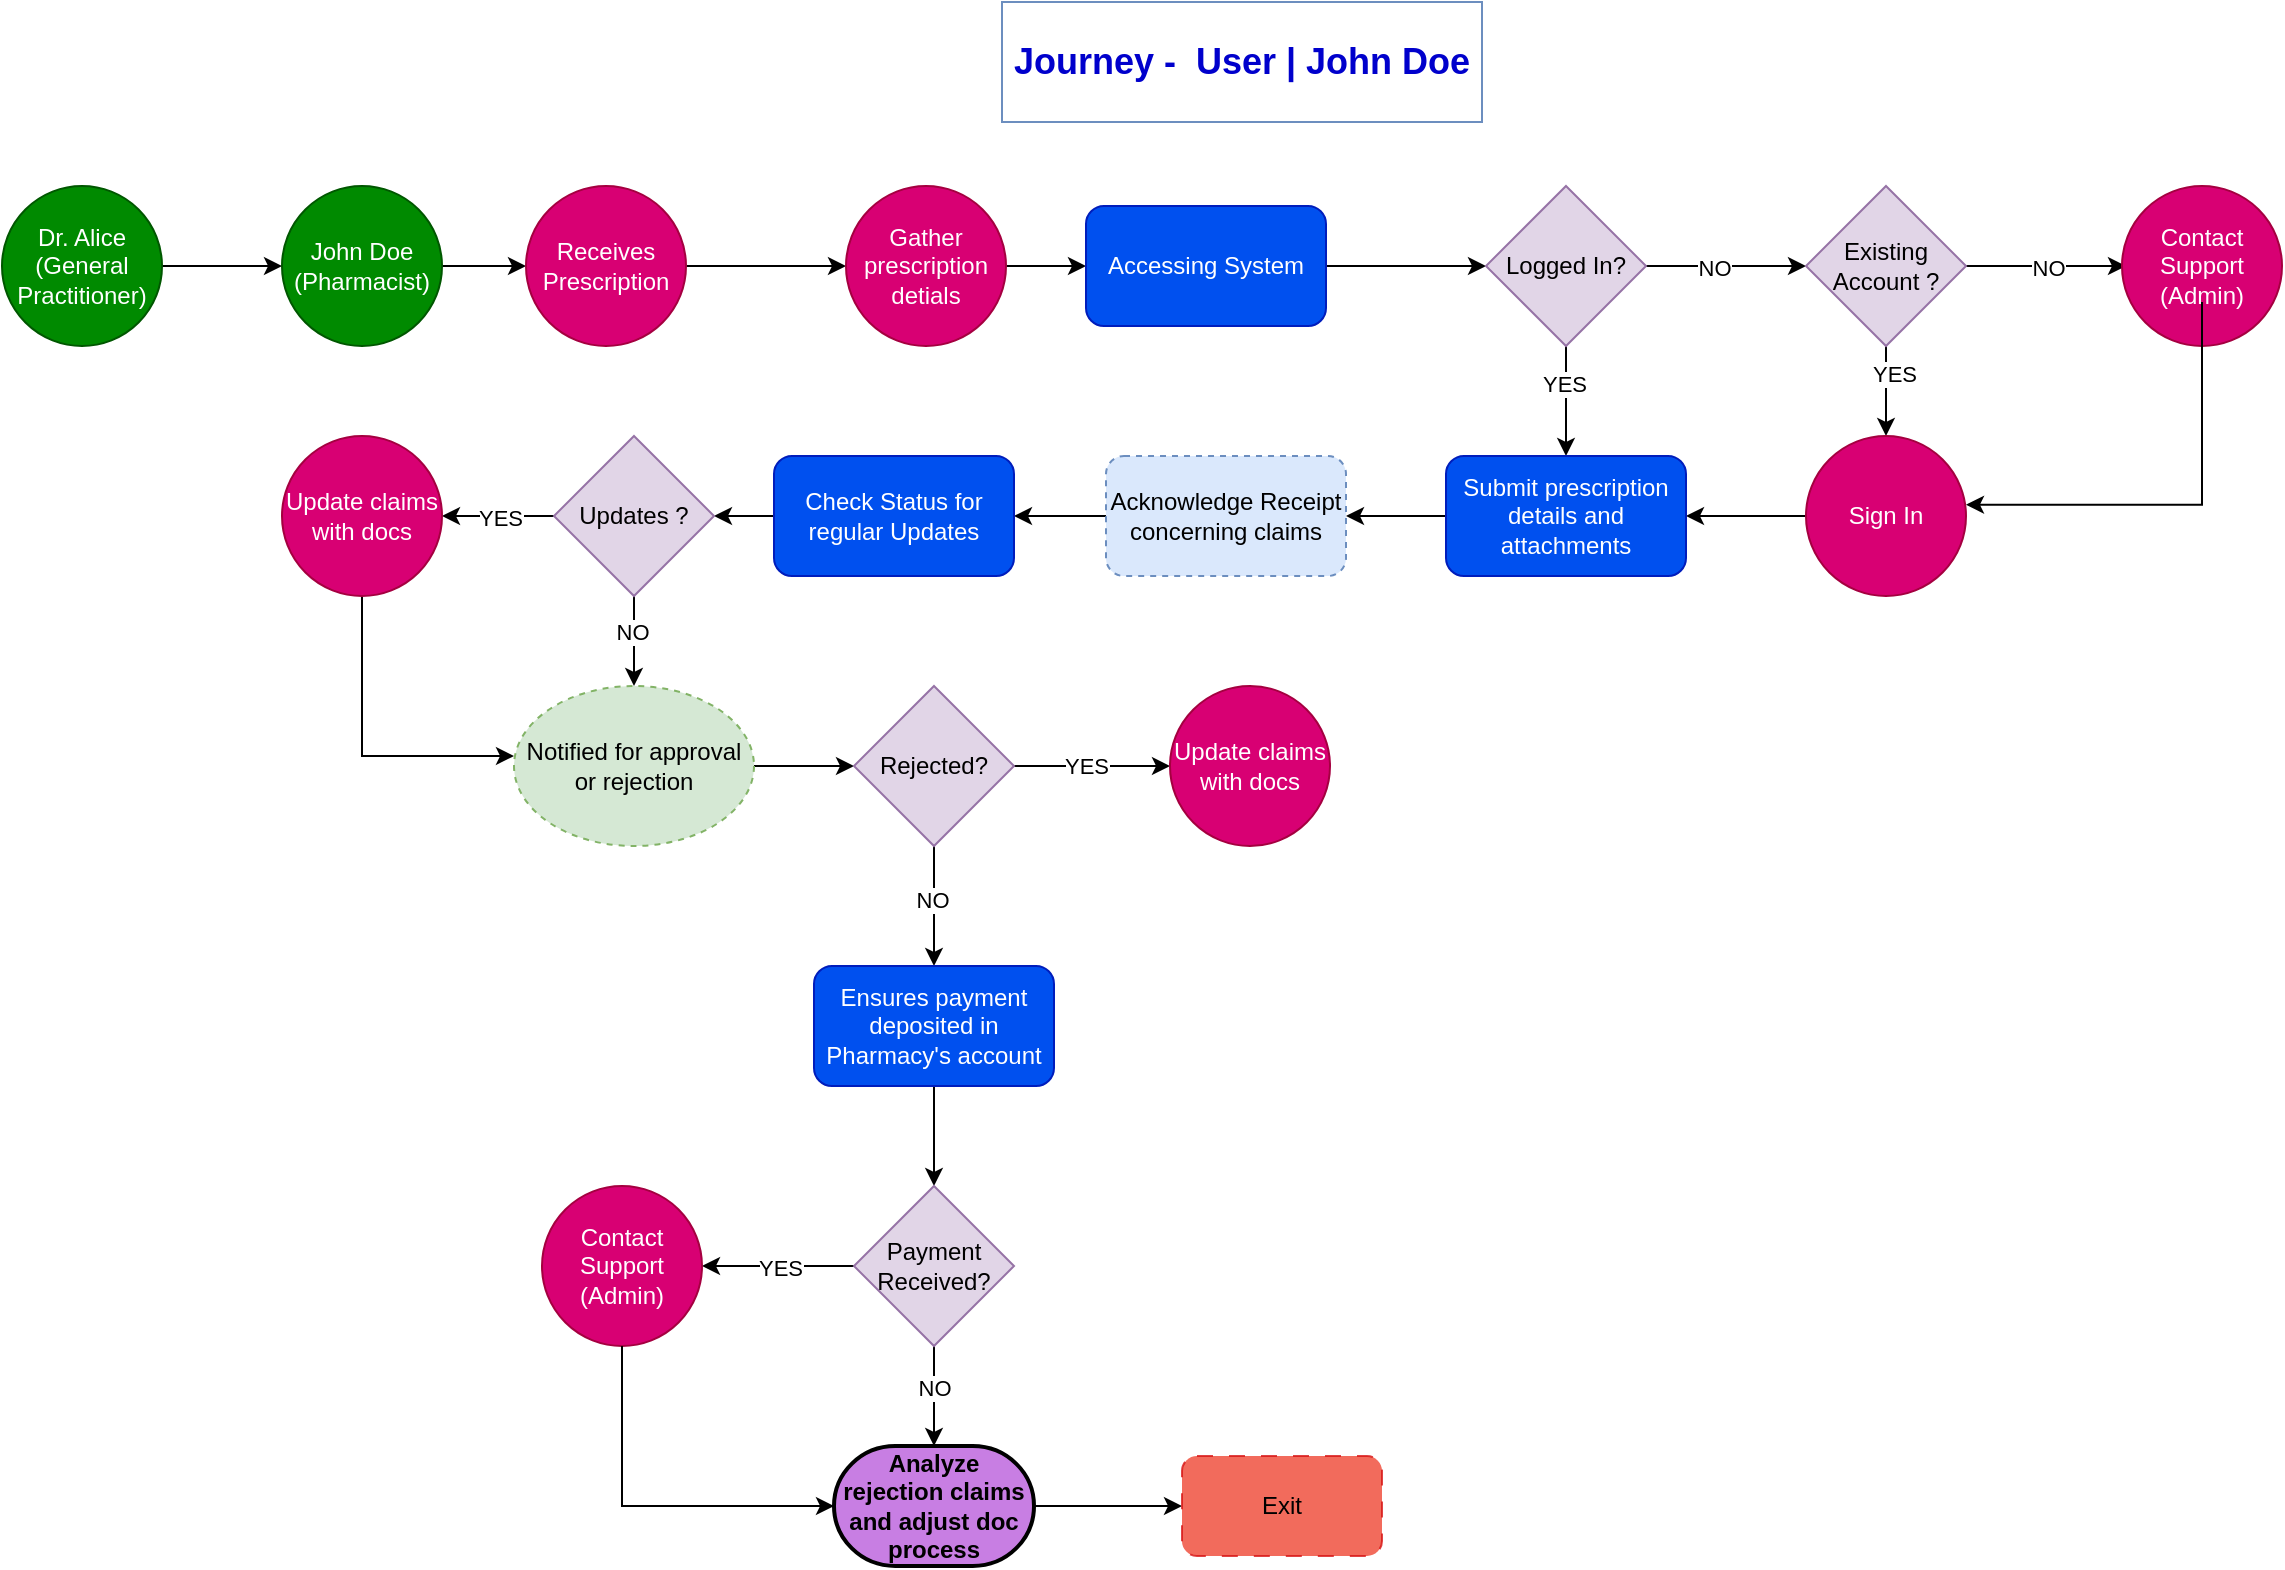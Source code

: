 <mxfile version="24.7.3" type="github">
  <diagram name="Page-1" id="c7558073-3199-34d8-9f00-42111426c3f3">
    <mxGraphModel dx="12430" dy="11873" grid="1" gridSize="10" guides="1" tooltips="1" connect="1" arrows="1" fold="1" page="1" pageScale="1" pageWidth="1169" pageHeight="827" background="none" math="0" shadow="0">
      <root>
        <mxCell id="0" />
        <mxCell id="1" parent="0" />
        <mxCell id="X9ass70m3cK7fkNfl3eS-96" value="&lt;b&gt;&lt;font style=&quot;font-size: 18px;&quot; color=&quot;#0000cc&quot;&gt;Journey -&amp;nbsp; User | John Doe&lt;/font&gt;&lt;/b&gt;" style="text;html=1;align=center;verticalAlign=middle;whiteSpace=wrap;rounded=0;fillColor=none;strokeColor=#6c8ebf;" parent="1" vertex="1">
          <mxGeometry x="-10000" y="-10732" width="240" height="60" as="geometry" />
        </mxCell>
        <mxCell id="weAqaZ1hDL-OeumKPV3R-15" value="" style="edgeStyle=orthogonalEdgeStyle;rounded=0;orthogonalLoop=1;jettySize=auto;html=1;" edge="1" parent="1" source="X9ass70m3cK7fkNfl3eS-97" target="weAqaZ1hDL-OeumKPV3R-2">
          <mxGeometry relative="1" as="geometry">
            <mxPoint x="-10318" y="-10600" as="sourcePoint" />
          </mxGeometry>
        </mxCell>
        <mxCell id="weAqaZ1hDL-OeumKPV3R-59" value="" style="edgeStyle=orthogonalEdgeStyle;rounded=0;orthogonalLoop=1;jettySize=auto;html=1;" edge="1" parent="1" source="weAqaZ1hDL-OeumKPV3R-1" target="X9ass70m3cK7fkNfl3eS-97">
          <mxGeometry relative="1" as="geometry" />
        </mxCell>
        <mxCell id="weAqaZ1hDL-OeumKPV3R-1" value="&lt;div style=&quot;&quot;&gt;&lt;span style=&quot;background-color: initial;&quot;&gt;Dr. Alice (General Practitioner)&lt;/span&gt;&lt;/div&gt;" style="ellipse;whiteSpace=wrap;html=1;aspect=fixed;fillColor=#008a00;strokeColor=#005700;fontColor=#ffffff;align=center;" vertex="1" parent="1">
          <mxGeometry x="-10500" y="-10640" width="80" height="80" as="geometry" />
        </mxCell>
        <mxCell id="weAqaZ1hDL-OeumKPV3R-16" value="" style="edgeStyle=orthogonalEdgeStyle;rounded=0;orthogonalLoop=1;jettySize=auto;html=1;" edge="1" parent="1" source="weAqaZ1hDL-OeumKPV3R-2" target="weAqaZ1hDL-OeumKPV3R-3">
          <mxGeometry relative="1" as="geometry" />
        </mxCell>
        <mxCell id="weAqaZ1hDL-OeumKPV3R-2" value="Receives Prescription" style="ellipse;whiteSpace=wrap;html=1;aspect=fixed;fillColor=#d80073;strokeColor=#A50040;fontColor=#ffffff;" vertex="1" parent="1">
          <mxGeometry x="-10238" y="-10640" width="80" height="80" as="geometry" />
        </mxCell>
        <mxCell id="weAqaZ1hDL-OeumKPV3R-17" value="" style="edgeStyle=orthogonalEdgeStyle;rounded=0;orthogonalLoop=1;jettySize=auto;html=1;" edge="1" parent="1" source="weAqaZ1hDL-OeumKPV3R-3" target="weAqaZ1hDL-OeumKPV3R-4">
          <mxGeometry relative="1" as="geometry" />
        </mxCell>
        <mxCell id="weAqaZ1hDL-OeumKPV3R-3" value="Gather prescription detials" style="ellipse;whiteSpace=wrap;html=1;aspect=fixed;fillColor=#d80073;strokeColor=#A50040;fontColor=#ffffff;" vertex="1" parent="1">
          <mxGeometry x="-10078" y="-10640" width="80" height="80" as="geometry" />
        </mxCell>
        <mxCell id="weAqaZ1hDL-OeumKPV3R-18" value="" style="edgeStyle=orthogonalEdgeStyle;rounded=0;orthogonalLoop=1;jettySize=auto;html=1;" edge="1" parent="1" source="weAqaZ1hDL-OeumKPV3R-4" target="weAqaZ1hDL-OeumKPV3R-5">
          <mxGeometry relative="1" as="geometry" />
        </mxCell>
        <mxCell id="weAqaZ1hDL-OeumKPV3R-4" value="Accessing System" style="rounded=1;whiteSpace=wrap;html=1;fillColor=#0050ef;fontColor=#ffffff;strokeColor=#001DBC;" vertex="1" parent="1">
          <mxGeometry x="-9958" y="-10630" width="120" height="60" as="geometry" />
        </mxCell>
        <mxCell id="weAqaZ1hDL-OeumKPV3R-19" value="" style="edgeStyle=orthogonalEdgeStyle;rounded=0;orthogonalLoop=1;jettySize=auto;html=1;" edge="1" parent="1" source="weAqaZ1hDL-OeumKPV3R-5" target="weAqaZ1hDL-OeumKPV3R-6">
          <mxGeometry relative="1" as="geometry" />
        </mxCell>
        <mxCell id="weAqaZ1hDL-OeumKPV3R-23" value="NO" style="edgeLabel;html=1;align=center;verticalAlign=middle;resizable=0;points=[];" vertex="1" connectable="0" parent="weAqaZ1hDL-OeumKPV3R-19">
          <mxGeometry x="-0.171" y="-1" relative="1" as="geometry">
            <mxPoint x="1" as="offset" />
          </mxGeometry>
        </mxCell>
        <mxCell id="weAqaZ1hDL-OeumKPV3R-30" value="" style="edgeStyle=orthogonalEdgeStyle;rounded=0;orthogonalLoop=1;jettySize=auto;html=1;" edge="1" parent="1" source="weAqaZ1hDL-OeumKPV3R-5" target="weAqaZ1hDL-OeumKPV3R-9">
          <mxGeometry relative="1" as="geometry" />
        </mxCell>
        <mxCell id="weAqaZ1hDL-OeumKPV3R-44" value="YES" style="edgeLabel;html=1;align=center;verticalAlign=middle;resizable=0;points=[];" vertex="1" connectable="0" parent="weAqaZ1hDL-OeumKPV3R-30">
          <mxGeometry x="-0.308" y="-1" relative="1" as="geometry">
            <mxPoint as="offset" />
          </mxGeometry>
        </mxCell>
        <mxCell id="weAqaZ1hDL-OeumKPV3R-5" value="Logged In?" style="rhombus;whiteSpace=wrap;html=1;fillColor=#e1d5e7;strokeColor=#9673a6;" vertex="1" parent="1">
          <mxGeometry x="-9758" y="-10640" width="80" height="80" as="geometry" />
        </mxCell>
        <mxCell id="weAqaZ1hDL-OeumKPV3R-20" value="" style="edgeStyle=orthogonalEdgeStyle;rounded=0;orthogonalLoop=1;jettySize=auto;html=1;" edge="1" parent="1" source="weAqaZ1hDL-OeumKPV3R-6">
          <mxGeometry relative="1" as="geometry">
            <mxPoint x="-9438" y="-10600" as="targetPoint" />
          </mxGeometry>
        </mxCell>
        <mxCell id="weAqaZ1hDL-OeumKPV3R-24" value="NO" style="edgeLabel;html=1;align=center;verticalAlign=middle;resizable=0;points=[];" vertex="1" connectable="0" parent="weAqaZ1hDL-OeumKPV3R-20">
          <mxGeometry x="0.04" relative="1" as="geometry">
            <mxPoint x="-1" as="offset" />
          </mxGeometry>
        </mxCell>
        <mxCell id="weAqaZ1hDL-OeumKPV3R-27" value="" style="edgeStyle=orthogonalEdgeStyle;rounded=0;orthogonalLoop=1;jettySize=auto;html=1;" edge="1" parent="1" source="weAqaZ1hDL-OeumKPV3R-6" target="weAqaZ1hDL-OeumKPV3R-8">
          <mxGeometry relative="1" as="geometry" />
        </mxCell>
        <mxCell id="weAqaZ1hDL-OeumKPV3R-45" value="YES" style="edgeLabel;html=1;align=center;verticalAlign=middle;resizable=0;points=[];" vertex="1" connectable="0" parent="weAqaZ1hDL-OeumKPV3R-27">
          <mxGeometry x="-0.368" y="4" relative="1" as="geometry">
            <mxPoint as="offset" />
          </mxGeometry>
        </mxCell>
        <mxCell id="weAqaZ1hDL-OeumKPV3R-6" value="Existing Account ?" style="rhombus;whiteSpace=wrap;html=1;fillColor=#e1d5e7;strokeColor=#9673a6;" vertex="1" parent="1">
          <mxGeometry x="-9598" y="-10640" width="80" height="80" as="geometry" />
        </mxCell>
        <mxCell id="weAqaZ1hDL-OeumKPV3R-7" value="Contact Support (Admin)" style="ellipse;whiteSpace=wrap;html=1;aspect=fixed;fillColor=#d80073;strokeColor=#A50040;fontColor=#ffffff;" vertex="1" parent="1">
          <mxGeometry x="-9440" y="-10640" width="80" height="80" as="geometry" />
        </mxCell>
        <mxCell id="weAqaZ1hDL-OeumKPV3R-29" value="" style="edgeStyle=orthogonalEdgeStyle;rounded=0;orthogonalLoop=1;jettySize=auto;html=1;" edge="1" parent="1" source="weAqaZ1hDL-OeumKPV3R-8" target="weAqaZ1hDL-OeumKPV3R-9">
          <mxGeometry relative="1" as="geometry" />
        </mxCell>
        <mxCell id="weAqaZ1hDL-OeumKPV3R-8" value="Sign In" style="ellipse;whiteSpace=wrap;html=1;aspect=fixed;fillColor=#d80073;strokeColor=#A50040;fontColor=#ffffff;" vertex="1" parent="1">
          <mxGeometry x="-9598" y="-10515" width="80" height="80" as="geometry" />
        </mxCell>
        <mxCell id="weAqaZ1hDL-OeumKPV3R-31" value="" style="edgeStyle=orthogonalEdgeStyle;rounded=0;orthogonalLoop=1;jettySize=auto;html=1;" edge="1" parent="1" source="weAqaZ1hDL-OeumKPV3R-9" target="weAqaZ1hDL-OeumKPV3R-10">
          <mxGeometry relative="1" as="geometry" />
        </mxCell>
        <mxCell id="weAqaZ1hDL-OeumKPV3R-9" value="Submit prescription details and attachments" style="rounded=1;whiteSpace=wrap;html=1;fillColor=#0050ef;fontColor=#ffffff;strokeColor=#001DBC;" vertex="1" parent="1">
          <mxGeometry x="-9778" y="-10505" width="120" height="60" as="geometry" />
        </mxCell>
        <mxCell id="weAqaZ1hDL-OeumKPV3R-32" value="" style="edgeStyle=orthogonalEdgeStyle;rounded=0;orthogonalLoop=1;jettySize=auto;html=1;" edge="1" parent="1" source="weAqaZ1hDL-OeumKPV3R-10" target="weAqaZ1hDL-OeumKPV3R-11">
          <mxGeometry relative="1" as="geometry" />
        </mxCell>
        <mxCell id="weAqaZ1hDL-OeumKPV3R-10" value="Acknowledge Receipt concerning claims" style="rounded=1;whiteSpace=wrap;html=1;fillColor=#dae8fc;strokeColor=#6c8ebf;dashed=1;" vertex="1" parent="1">
          <mxGeometry x="-9948" y="-10505" width="120" height="60" as="geometry" />
        </mxCell>
        <mxCell id="weAqaZ1hDL-OeumKPV3R-58" value="" style="edgeStyle=orthogonalEdgeStyle;rounded=0;orthogonalLoop=1;jettySize=auto;html=1;" edge="1" parent="1" source="weAqaZ1hDL-OeumKPV3R-11" target="weAqaZ1hDL-OeumKPV3R-12">
          <mxGeometry relative="1" as="geometry" />
        </mxCell>
        <mxCell id="weAqaZ1hDL-OeumKPV3R-11" value="Check Status for regular Updates" style="rounded=1;whiteSpace=wrap;html=1;fillColor=#0050ef;fontColor=#ffffff;strokeColor=#001DBC;" vertex="1" parent="1">
          <mxGeometry x="-10114" y="-10505" width="120" height="60" as="geometry" />
        </mxCell>
        <mxCell id="weAqaZ1hDL-OeumKPV3R-61" value="" style="edgeStyle=orthogonalEdgeStyle;rounded=0;orthogonalLoop=1;jettySize=auto;html=1;" edge="1" parent="1" source="weAqaZ1hDL-OeumKPV3R-12" target="weAqaZ1hDL-OeumKPV3R-13">
          <mxGeometry relative="1" as="geometry" />
        </mxCell>
        <mxCell id="weAqaZ1hDL-OeumKPV3R-62" value="YES" style="edgeLabel;html=1;align=center;verticalAlign=middle;resizable=0;points=[];" vertex="1" connectable="0" parent="weAqaZ1hDL-OeumKPV3R-61">
          <mxGeometry x="-0.034" y="1" relative="1" as="geometry">
            <mxPoint as="offset" />
          </mxGeometry>
        </mxCell>
        <mxCell id="weAqaZ1hDL-OeumKPV3R-63" value="" style="edgeStyle=orthogonalEdgeStyle;rounded=0;orthogonalLoop=1;jettySize=auto;html=1;" edge="1" parent="1" source="weAqaZ1hDL-OeumKPV3R-12" target="weAqaZ1hDL-OeumKPV3R-14">
          <mxGeometry relative="1" as="geometry" />
        </mxCell>
        <mxCell id="weAqaZ1hDL-OeumKPV3R-64" value="NO" style="edgeLabel;html=1;align=center;verticalAlign=middle;resizable=0;points=[];" vertex="1" connectable="0" parent="weAqaZ1hDL-OeumKPV3R-63">
          <mxGeometry x="-0.202" y="-1" relative="1" as="geometry">
            <mxPoint as="offset" />
          </mxGeometry>
        </mxCell>
        <mxCell id="weAqaZ1hDL-OeumKPV3R-12" value="Updates ?" style="rhombus;whiteSpace=wrap;html=1;fillColor=#e1d5e7;strokeColor=#9673a6;" vertex="1" parent="1">
          <mxGeometry x="-10224" y="-10515" width="80" height="80" as="geometry" />
        </mxCell>
        <mxCell id="weAqaZ1hDL-OeumKPV3R-75" style="edgeStyle=orthogonalEdgeStyle;rounded=0;orthogonalLoop=1;jettySize=auto;html=1;entryX=0;entryY=0.5;entryDx=0;entryDy=0;exitX=0.5;exitY=1;exitDx=0;exitDy=0;" edge="1" parent="1" source="weAqaZ1hDL-OeumKPV3R-13">
          <mxGeometry relative="1" as="geometry">
            <mxPoint x="-10320" y="-10440" as="sourcePoint" />
            <mxPoint x="-10244" y="-10355" as="targetPoint" />
            <Array as="points">
              <mxPoint x="-10320" y="-10355" />
            </Array>
          </mxGeometry>
        </mxCell>
        <mxCell id="weAqaZ1hDL-OeumKPV3R-13" value="Update claims with docs" style="ellipse;whiteSpace=wrap;html=1;aspect=fixed;fillColor=#d80073;strokeColor=#A50040;fontColor=#ffffff;" vertex="1" parent="1">
          <mxGeometry x="-10360" y="-10515" width="80" height="80" as="geometry" />
        </mxCell>
        <mxCell id="weAqaZ1hDL-OeumKPV3R-65" value="" style="edgeStyle=orthogonalEdgeStyle;rounded=0;orthogonalLoop=1;jettySize=auto;html=1;" edge="1" parent="1" source="weAqaZ1hDL-OeumKPV3R-14" target="weAqaZ1hDL-OeumKPV3R-42">
          <mxGeometry relative="1" as="geometry" />
        </mxCell>
        <mxCell id="weAqaZ1hDL-OeumKPV3R-14" value="Notified for approval or rejection" style="ellipse;whiteSpace=wrap;html=1;fillColor=#d5e8d4;strokeColor=#82b366;dashed=1;" vertex="1" parent="1">
          <mxGeometry x="-10244" y="-10390" width="120" height="80" as="geometry" />
        </mxCell>
        <mxCell id="weAqaZ1hDL-OeumKPV3R-28" style="edgeStyle=orthogonalEdgeStyle;rounded=0;orthogonalLoop=1;jettySize=auto;html=1;entryX=1.008;entryY=0.642;entryDx=0;entryDy=0;entryPerimeter=0;exitX=0.5;exitY=1;exitDx=0;exitDy=0;" edge="1" parent="1">
          <mxGeometry relative="1" as="geometry">
            <mxPoint x="-9400" y="-10582" as="sourcePoint" />
            <mxPoint x="-9518" y="-10480.64" as="targetPoint" />
            <Array as="points">
              <mxPoint x="-9400" y="-10481" />
            </Array>
          </mxGeometry>
        </mxCell>
        <mxCell id="weAqaZ1hDL-OeumKPV3R-66" value="" style="edgeStyle=orthogonalEdgeStyle;rounded=0;orthogonalLoop=1;jettySize=auto;html=1;" edge="1" parent="1" source="weAqaZ1hDL-OeumKPV3R-42" target="weAqaZ1hDL-OeumKPV3R-47">
          <mxGeometry relative="1" as="geometry" />
        </mxCell>
        <mxCell id="weAqaZ1hDL-OeumKPV3R-67" value="NO" style="edgeLabel;html=1;align=center;verticalAlign=middle;resizable=0;points=[];" vertex="1" connectable="0" parent="weAqaZ1hDL-OeumKPV3R-66">
          <mxGeometry x="-0.112" y="-1" relative="1" as="geometry">
            <mxPoint as="offset" />
          </mxGeometry>
        </mxCell>
        <mxCell id="weAqaZ1hDL-OeumKPV3R-69" value="" style="edgeStyle=orthogonalEdgeStyle;rounded=0;orthogonalLoop=1;jettySize=auto;html=1;" edge="1" parent="1" source="weAqaZ1hDL-OeumKPV3R-42" target="weAqaZ1hDL-OeumKPV3R-68">
          <mxGeometry relative="1" as="geometry" />
        </mxCell>
        <mxCell id="weAqaZ1hDL-OeumKPV3R-70" value="YES" style="edgeLabel;html=1;align=center;verticalAlign=middle;resizable=0;points=[];" vertex="1" connectable="0" parent="weAqaZ1hDL-OeumKPV3R-69">
          <mxGeometry x="-0.071" relative="1" as="geometry">
            <mxPoint as="offset" />
          </mxGeometry>
        </mxCell>
        <mxCell id="weAqaZ1hDL-OeumKPV3R-42" value="Rejected?" style="rhombus;whiteSpace=wrap;html=1;fillColor=#e1d5e7;strokeColor=#9673a6;" vertex="1" parent="1">
          <mxGeometry x="-10074" y="-10390" width="80" height="80" as="geometry" />
        </mxCell>
        <mxCell id="weAqaZ1hDL-OeumKPV3R-71" value="" style="edgeStyle=orthogonalEdgeStyle;rounded=0;orthogonalLoop=1;jettySize=auto;html=1;" edge="1" parent="1" source="weAqaZ1hDL-OeumKPV3R-47" target="weAqaZ1hDL-OeumKPV3R-54">
          <mxGeometry relative="1" as="geometry" />
        </mxCell>
        <mxCell id="weAqaZ1hDL-OeumKPV3R-47" value="Ensures payment deposited in Pharmacy&#39;s account" style="rounded=1;whiteSpace=wrap;html=1;fillColor=#0050ef;fontColor=#ffffff;strokeColor=#001DBC;" vertex="1" parent="1">
          <mxGeometry x="-10094" y="-10250" width="120" height="60" as="geometry" />
        </mxCell>
        <mxCell id="weAqaZ1hDL-OeumKPV3R-73" value="" style="edgeStyle=orthogonalEdgeStyle;rounded=0;orthogonalLoop=1;jettySize=auto;html=1;" edge="1" parent="1" source="weAqaZ1hDL-OeumKPV3R-54" target="weAqaZ1hDL-OeumKPV3R-72">
          <mxGeometry relative="1" as="geometry" />
        </mxCell>
        <mxCell id="weAqaZ1hDL-OeumKPV3R-74" value="YES" style="edgeLabel;html=1;align=center;verticalAlign=middle;resizable=0;points=[];" vertex="1" connectable="0" parent="weAqaZ1hDL-OeumKPV3R-73">
          <mxGeometry x="-0.014" y="4" relative="1" as="geometry">
            <mxPoint y="-3" as="offset" />
          </mxGeometry>
        </mxCell>
        <mxCell id="weAqaZ1hDL-OeumKPV3R-77" value="" style="edgeStyle=orthogonalEdgeStyle;rounded=0;orthogonalLoop=1;jettySize=auto;html=1;" edge="1" parent="1" source="weAqaZ1hDL-OeumKPV3R-54" target="weAqaZ1hDL-OeumKPV3R-56">
          <mxGeometry relative="1" as="geometry" />
        </mxCell>
        <mxCell id="weAqaZ1hDL-OeumKPV3R-78" value="NO" style="edgeLabel;html=1;align=center;verticalAlign=middle;resizable=0;points=[];" vertex="1" connectable="0" parent="weAqaZ1hDL-OeumKPV3R-77">
          <mxGeometry x="-0.18" relative="1" as="geometry">
            <mxPoint as="offset" />
          </mxGeometry>
        </mxCell>
        <mxCell id="weAqaZ1hDL-OeumKPV3R-54" value="Payment Received?" style="rhombus;whiteSpace=wrap;html=1;fillColor=#e1d5e7;strokeColor=#9673a6;" vertex="1" parent="1">
          <mxGeometry x="-10074" y="-10140" width="80" height="80" as="geometry" />
        </mxCell>
        <mxCell id="weAqaZ1hDL-OeumKPV3R-79" value="" style="edgeStyle=orthogonalEdgeStyle;rounded=0;orthogonalLoop=1;jettySize=auto;html=1;" edge="1" parent="1" source="weAqaZ1hDL-OeumKPV3R-56" target="weAqaZ1hDL-OeumKPV3R-57">
          <mxGeometry relative="1" as="geometry" />
        </mxCell>
        <mxCell id="weAqaZ1hDL-OeumKPV3R-56" value="&lt;b&gt;Analyze rejection claims and adjust doc process&lt;/b&gt;" style="strokeWidth=2;html=1;shape=mxgraph.flowchart.terminator;whiteSpace=wrap;fillColor=#c87ee3;" vertex="1" parent="1">
          <mxGeometry x="-10084" y="-10010" width="100" height="60" as="geometry" />
        </mxCell>
        <mxCell id="weAqaZ1hDL-OeumKPV3R-57" value="Exit" style="rounded=1;whiteSpace=wrap;html=1;fillColor=#ef4734;strokeColor=#D71515;dashed=1;dashPattern=8 8;fillStyle=solid;gradientColor=none;opacity=80;" vertex="1" parent="1">
          <mxGeometry x="-9910" y="-10005" width="100" height="50" as="geometry" />
        </mxCell>
        <mxCell id="weAqaZ1hDL-OeumKPV3R-60" value="" style="edgeStyle=orthogonalEdgeStyle;rounded=0;orthogonalLoop=1;jettySize=auto;html=1;" edge="1" parent="1" target="X9ass70m3cK7fkNfl3eS-97">
          <mxGeometry relative="1" as="geometry">
            <mxPoint x="-10318" y="-10600" as="sourcePoint" />
            <mxPoint x="-10238" y="-10600" as="targetPoint" />
          </mxGeometry>
        </mxCell>
        <mxCell id="X9ass70m3cK7fkNfl3eS-97" value="&lt;div style=&quot;&quot;&gt;&lt;span style=&quot;background-color: initial;&quot;&gt;John Doe (Pharmacist)&lt;/span&gt;&lt;/div&gt;" style="ellipse;whiteSpace=wrap;html=1;aspect=fixed;fillColor=#008a00;strokeColor=#005700;fontColor=#ffffff;align=center;" parent="1" vertex="1">
          <mxGeometry x="-10360" y="-10640" width="80" height="80" as="geometry" />
        </mxCell>
        <mxCell id="weAqaZ1hDL-OeumKPV3R-68" value="Update claims with docs" style="ellipse;whiteSpace=wrap;html=1;aspect=fixed;fillColor=#d80073;strokeColor=#A50040;fontColor=#ffffff;" vertex="1" parent="1">
          <mxGeometry x="-9916" y="-10390" width="80" height="80" as="geometry" />
        </mxCell>
        <mxCell id="weAqaZ1hDL-OeumKPV3R-72" value="Contact Support (Admin)" style="ellipse;whiteSpace=wrap;html=1;aspect=fixed;fillColor=#d80073;strokeColor=#A50040;fontColor=#ffffff;" vertex="1" parent="1">
          <mxGeometry x="-10230" y="-10140" width="80" height="80" as="geometry" />
        </mxCell>
        <mxCell id="weAqaZ1hDL-OeumKPV3R-76" style="edgeStyle=orthogonalEdgeStyle;rounded=0;orthogonalLoop=1;jettySize=auto;html=1;entryX=0;entryY=0.5;entryDx=0;entryDy=0;entryPerimeter=0;" edge="1" parent="1" source="weAqaZ1hDL-OeumKPV3R-72" target="weAqaZ1hDL-OeumKPV3R-56">
          <mxGeometry relative="1" as="geometry">
            <Array as="points">
              <mxPoint x="-10190" y="-9980" />
            </Array>
          </mxGeometry>
        </mxCell>
      </root>
    </mxGraphModel>
  </diagram>
</mxfile>
